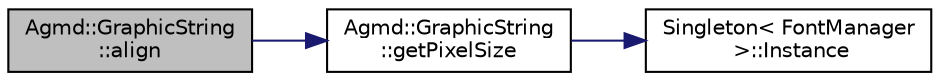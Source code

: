 digraph "Agmd::GraphicString::align"
{
  edge [fontname="Helvetica",fontsize="10",labelfontname="Helvetica",labelfontsize="10"];
  node [fontname="Helvetica",fontsize="10",shape=record];
  rankdir="LR";
  Node1 [label="Agmd::GraphicString\l::align",height=0.2,width=0.4,color="black", fillcolor="grey75", style="filled" fontcolor="black"];
  Node1 -> Node2 [color="midnightblue",fontsize="10",style="solid",fontname="Helvetica"];
  Node2 [label="Agmd::GraphicString\l::getPixelSize",height=0.2,width=0.4,color="black", fillcolor="white", style="filled",URL="$class_agmd_1_1_graphic_string.html#aed7341e03f4993d89eb9684f03c910e3"];
  Node2 -> Node3 [color="midnightblue",fontsize="10",style="solid",fontname="Helvetica"];
  Node3 [label="Singleton\< FontManager\l \>::Instance",height=0.2,width=0.4,color="black", fillcolor="white", style="filled",URL="$class_singleton.html#a131e87528259529400d58b6df5d9743c"];
}
